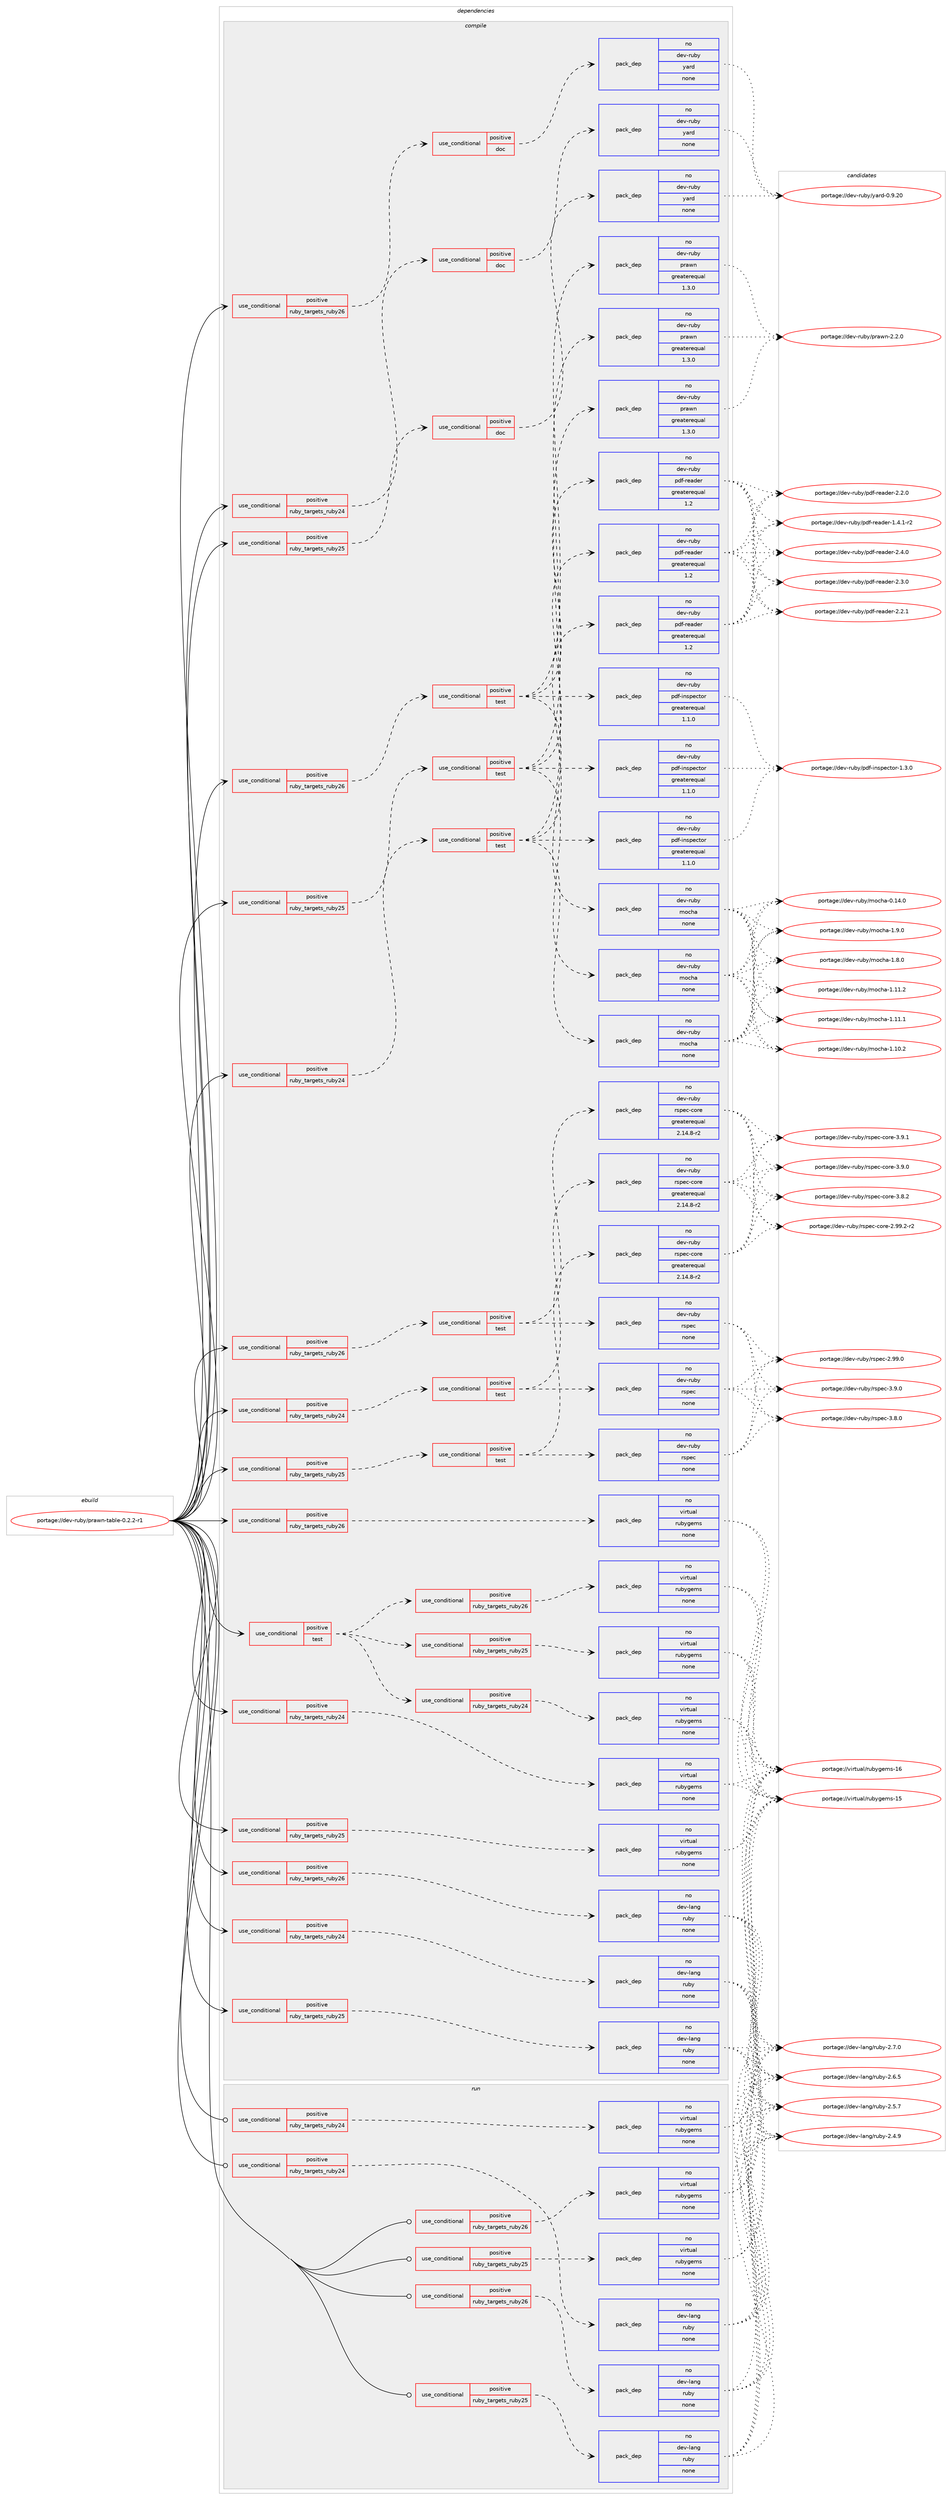 digraph prolog {

# *************
# Graph options
# *************

newrank=true;
concentrate=true;
compound=true;
graph [rankdir=LR,fontname=Helvetica,fontsize=10,ranksep=1.5];#, ranksep=2.5, nodesep=0.2];
edge  [arrowhead=vee];
node  [fontname=Helvetica,fontsize=10];

# **********
# The ebuild
# **********

subgraph cluster_leftcol {
color=gray;
label=<<i>ebuild</i>>;
id [label="portage://dev-ruby/prawn-table-0.2.2-r1", color=red, width=4, href="../dev-ruby/prawn-table-0.2.2-r1.svg"];
}

# ****************
# The dependencies
# ****************

subgraph cluster_midcol {
color=gray;
label=<<i>dependencies</i>>;
subgraph cluster_compile {
fillcolor="#eeeeee";
style=filled;
label=<<i>compile</i>>;
subgraph cond78178 {
dependency338361 [label=<<TABLE BORDER="0" CELLBORDER="1" CELLSPACING="0" CELLPADDING="4"><TR><TD ROWSPAN="3" CELLPADDING="10">use_conditional</TD></TR><TR><TD>positive</TD></TR><TR><TD>ruby_targets_ruby24</TD></TR></TABLE>>, shape=none, color=red];
subgraph cond78179 {
dependency338362 [label=<<TABLE BORDER="0" CELLBORDER="1" CELLSPACING="0" CELLPADDING="4"><TR><TD ROWSPAN="3" CELLPADDING="10">use_conditional</TD></TR><TR><TD>positive</TD></TR><TR><TD>doc</TD></TR></TABLE>>, shape=none, color=red];
subgraph pack255436 {
dependency338363 [label=<<TABLE BORDER="0" CELLBORDER="1" CELLSPACING="0" CELLPADDING="4" WIDTH="220"><TR><TD ROWSPAN="6" CELLPADDING="30">pack_dep</TD></TR><TR><TD WIDTH="110">no</TD></TR><TR><TD>dev-ruby</TD></TR><TR><TD>yard</TD></TR><TR><TD>none</TD></TR><TR><TD></TD></TR></TABLE>>, shape=none, color=blue];
}
dependency338362:e -> dependency338363:w [weight=20,style="dashed",arrowhead="vee"];
}
dependency338361:e -> dependency338362:w [weight=20,style="dashed",arrowhead="vee"];
}
id:e -> dependency338361:w [weight=20,style="solid",arrowhead="vee"];
subgraph cond78180 {
dependency338364 [label=<<TABLE BORDER="0" CELLBORDER="1" CELLSPACING="0" CELLPADDING="4"><TR><TD ROWSPAN="3" CELLPADDING="10">use_conditional</TD></TR><TR><TD>positive</TD></TR><TR><TD>ruby_targets_ruby24</TD></TR></TABLE>>, shape=none, color=red];
subgraph cond78181 {
dependency338365 [label=<<TABLE BORDER="0" CELLBORDER="1" CELLSPACING="0" CELLPADDING="4"><TR><TD ROWSPAN="3" CELLPADDING="10">use_conditional</TD></TR><TR><TD>positive</TD></TR><TR><TD>test</TD></TR></TABLE>>, shape=none, color=red];
subgraph pack255437 {
dependency338366 [label=<<TABLE BORDER="0" CELLBORDER="1" CELLSPACING="0" CELLPADDING="4" WIDTH="220"><TR><TD ROWSPAN="6" CELLPADDING="30">pack_dep</TD></TR><TR><TD WIDTH="110">no</TD></TR><TR><TD>dev-ruby</TD></TR><TR><TD>mocha</TD></TR><TR><TD>none</TD></TR><TR><TD></TD></TR></TABLE>>, shape=none, color=blue];
}
dependency338365:e -> dependency338366:w [weight=20,style="dashed",arrowhead="vee"];
subgraph pack255438 {
dependency338367 [label=<<TABLE BORDER="0" CELLBORDER="1" CELLSPACING="0" CELLPADDING="4" WIDTH="220"><TR><TD ROWSPAN="6" CELLPADDING="30">pack_dep</TD></TR><TR><TD WIDTH="110">no</TD></TR><TR><TD>dev-ruby</TD></TR><TR><TD>pdf-inspector</TD></TR><TR><TD>greaterequal</TD></TR><TR><TD>1.1.0</TD></TR></TABLE>>, shape=none, color=blue];
}
dependency338365:e -> dependency338367:w [weight=20,style="dashed",arrowhead="vee"];
subgraph pack255439 {
dependency338368 [label=<<TABLE BORDER="0" CELLBORDER="1" CELLSPACING="0" CELLPADDING="4" WIDTH="220"><TR><TD ROWSPAN="6" CELLPADDING="30">pack_dep</TD></TR><TR><TD WIDTH="110">no</TD></TR><TR><TD>dev-ruby</TD></TR><TR><TD>pdf-reader</TD></TR><TR><TD>greaterequal</TD></TR><TR><TD>1.2</TD></TR></TABLE>>, shape=none, color=blue];
}
dependency338365:e -> dependency338368:w [weight=20,style="dashed",arrowhead="vee"];
subgraph pack255440 {
dependency338369 [label=<<TABLE BORDER="0" CELLBORDER="1" CELLSPACING="0" CELLPADDING="4" WIDTH="220"><TR><TD ROWSPAN="6" CELLPADDING="30">pack_dep</TD></TR><TR><TD WIDTH="110">no</TD></TR><TR><TD>dev-ruby</TD></TR><TR><TD>prawn</TD></TR><TR><TD>greaterequal</TD></TR><TR><TD>1.3.0</TD></TR></TABLE>>, shape=none, color=blue];
}
dependency338365:e -> dependency338369:w [weight=20,style="dashed",arrowhead="vee"];
}
dependency338364:e -> dependency338365:w [weight=20,style="dashed",arrowhead="vee"];
}
id:e -> dependency338364:w [weight=20,style="solid",arrowhead="vee"];
subgraph cond78182 {
dependency338370 [label=<<TABLE BORDER="0" CELLBORDER="1" CELLSPACING="0" CELLPADDING="4"><TR><TD ROWSPAN="3" CELLPADDING="10">use_conditional</TD></TR><TR><TD>positive</TD></TR><TR><TD>ruby_targets_ruby24</TD></TR></TABLE>>, shape=none, color=red];
subgraph cond78183 {
dependency338371 [label=<<TABLE BORDER="0" CELLBORDER="1" CELLSPACING="0" CELLPADDING="4"><TR><TD ROWSPAN="3" CELLPADDING="10">use_conditional</TD></TR><TR><TD>positive</TD></TR><TR><TD>test</TD></TR></TABLE>>, shape=none, color=red];
subgraph pack255441 {
dependency338372 [label=<<TABLE BORDER="0" CELLBORDER="1" CELLSPACING="0" CELLPADDING="4" WIDTH="220"><TR><TD ROWSPAN="6" CELLPADDING="30">pack_dep</TD></TR><TR><TD WIDTH="110">no</TD></TR><TR><TD>dev-ruby</TD></TR><TR><TD>rspec</TD></TR><TR><TD>none</TD></TR><TR><TD></TD></TR></TABLE>>, shape=none, color=blue];
}
dependency338371:e -> dependency338372:w [weight=20,style="dashed",arrowhead="vee"];
subgraph pack255442 {
dependency338373 [label=<<TABLE BORDER="0" CELLBORDER="1" CELLSPACING="0" CELLPADDING="4" WIDTH="220"><TR><TD ROWSPAN="6" CELLPADDING="30">pack_dep</TD></TR><TR><TD WIDTH="110">no</TD></TR><TR><TD>dev-ruby</TD></TR><TR><TD>rspec-core</TD></TR><TR><TD>greaterequal</TD></TR><TR><TD>2.14.8-r2</TD></TR></TABLE>>, shape=none, color=blue];
}
dependency338371:e -> dependency338373:w [weight=20,style="dashed",arrowhead="vee"];
}
dependency338370:e -> dependency338371:w [weight=20,style="dashed",arrowhead="vee"];
}
id:e -> dependency338370:w [weight=20,style="solid",arrowhead="vee"];
subgraph cond78184 {
dependency338374 [label=<<TABLE BORDER="0" CELLBORDER="1" CELLSPACING="0" CELLPADDING="4"><TR><TD ROWSPAN="3" CELLPADDING="10">use_conditional</TD></TR><TR><TD>positive</TD></TR><TR><TD>ruby_targets_ruby24</TD></TR></TABLE>>, shape=none, color=red];
subgraph pack255443 {
dependency338375 [label=<<TABLE BORDER="0" CELLBORDER="1" CELLSPACING="0" CELLPADDING="4" WIDTH="220"><TR><TD ROWSPAN="6" CELLPADDING="30">pack_dep</TD></TR><TR><TD WIDTH="110">no</TD></TR><TR><TD>dev-lang</TD></TR><TR><TD>ruby</TD></TR><TR><TD>none</TD></TR><TR><TD></TD></TR></TABLE>>, shape=none, color=blue];
}
dependency338374:e -> dependency338375:w [weight=20,style="dashed",arrowhead="vee"];
}
id:e -> dependency338374:w [weight=20,style="solid",arrowhead="vee"];
subgraph cond78185 {
dependency338376 [label=<<TABLE BORDER="0" CELLBORDER="1" CELLSPACING="0" CELLPADDING="4"><TR><TD ROWSPAN="3" CELLPADDING="10">use_conditional</TD></TR><TR><TD>positive</TD></TR><TR><TD>ruby_targets_ruby24</TD></TR></TABLE>>, shape=none, color=red];
subgraph pack255444 {
dependency338377 [label=<<TABLE BORDER="0" CELLBORDER="1" CELLSPACING="0" CELLPADDING="4" WIDTH="220"><TR><TD ROWSPAN="6" CELLPADDING="30">pack_dep</TD></TR><TR><TD WIDTH="110">no</TD></TR><TR><TD>virtual</TD></TR><TR><TD>rubygems</TD></TR><TR><TD>none</TD></TR><TR><TD></TD></TR></TABLE>>, shape=none, color=blue];
}
dependency338376:e -> dependency338377:w [weight=20,style="dashed",arrowhead="vee"];
}
id:e -> dependency338376:w [weight=20,style="solid",arrowhead="vee"];
subgraph cond78186 {
dependency338378 [label=<<TABLE BORDER="0" CELLBORDER="1" CELLSPACING="0" CELLPADDING="4"><TR><TD ROWSPAN="3" CELLPADDING="10">use_conditional</TD></TR><TR><TD>positive</TD></TR><TR><TD>ruby_targets_ruby25</TD></TR></TABLE>>, shape=none, color=red];
subgraph cond78187 {
dependency338379 [label=<<TABLE BORDER="0" CELLBORDER="1" CELLSPACING="0" CELLPADDING="4"><TR><TD ROWSPAN="3" CELLPADDING="10">use_conditional</TD></TR><TR><TD>positive</TD></TR><TR><TD>doc</TD></TR></TABLE>>, shape=none, color=red];
subgraph pack255445 {
dependency338380 [label=<<TABLE BORDER="0" CELLBORDER="1" CELLSPACING="0" CELLPADDING="4" WIDTH="220"><TR><TD ROWSPAN="6" CELLPADDING="30">pack_dep</TD></TR><TR><TD WIDTH="110">no</TD></TR><TR><TD>dev-ruby</TD></TR><TR><TD>yard</TD></TR><TR><TD>none</TD></TR><TR><TD></TD></TR></TABLE>>, shape=none, color=blue];
}
dependency338379:e -> dependency338380:w [weight=20,style="dashed",arrowhead="vee"];
}
dependency338378:e -> dependency338379:w [weight=20,style="dashed",arrowhead="vee"];
}
id:e -> dependency338378:w [weight=20,style="solid",arrowhead="vee"];
subgraph cond78188 {
dependency338381 [label=<<TABLE BORDER="0" CELLBORDER="1" CELLSPACING="0" CELLPADDING="4"><TR><TD ROWSPAN="3" CELLPADDING="10">use_conditional</TD></TR><TR><TD>positive</TD></TR><TR><TD>ruby_targets_ruby25</TD></TR></TABLE>>, shape=none, color=red];
subgraph cond78189 {
dependency338382 [label=<<TABLE BORDER="0" CELLBORDER="1" CELLSPACING="0" CELLPADDING="4"><TR><TD ROWSPAN="3" CELLPADDING="10">use_conditional</TD></TR><TR><TD>positive</TD></TR><TR><TD>test</TD></TR></TABLE>>, shape=none, color=red];
subgraph pack255446 {
dependency338383 [label=<<TABLE BORDER="0" CELLBORDER="1" CELLSPACING="0" CELLPADDING="4" WIDTH="220"><TR><TD ROWSPAN="6" CELLPADDING="30">pack_dep</TD></TR><TR><TD WIDTH="110">no</TD></TR><TR><TD>dev-ruby</TD></TR><TR><TD>mocha</TD></TR><TR><TD>none</TD></TR><TR><TD></TD></TR></TABLE>>, shape=none, color=blue];
}
dependency338382:e -> dependency338383:w [weight=20,style="dashed",arrowhead="vee"];
subgraph pack255447 {
dependency338384 [label=<<TABLE BORDER="0" CELLBORDER="1" CELLSPACING="0" CELLPADDING="4" WIDTH="220"><TR><TD ROWSPAN="6" CELLPADDING="30">pack_dep</TD></TR><TR><TD WIDTH="110">no</TD></TR><TR><TD>dev-ruby</TD></TR><TR><TD>pdf-inspector</TD></TR><TR><TD>greaterequal</TD></TR><TR><TD>1.1.0</TD></TR></TABLE>>, shape=none, color=blue];
}
dependency338382:e -> dependency338384:w [weight=20,style="dashed",arrowhead="vee"];
subgraph pack255448 {
dependency338385 [label=<<TABLE BORDER="0" CELLBORDER="1" CELLSPACING="0" CELLPADDING="4" WIDTH="220"><TR><TD ROWSPAN="6" CELLPADDING="30">pack_dep</TD></TR><TR><TD WIDTH="110">no</TD></TR><TR><TD>dev-ruby</TD></TR><TR><TD>pdf-reader</TD></TR><TR><TD>greaterequal</TD></TR><TR><TD>1.2</TD></TR></TABLE>>, shape=none, color=blue];
}
dependency338382:e -> dependency338385:w [weight=20,style="dashed",arrowhead="vee"];
subgraph pack255449 {
dependency338386 [label=<<TABLE BORDER="0" CELLBORDER="1" CELLSPACING="0" CELLPADDING="4" WIDTH="220"><TR><TD ROWSPAN="6" CELLPADDING="30">pack_dep</TD></TR><TR><TD WIDTH="110">no</TD></TR><TR><TD>dev-ruby</TD></TR><TR><TD>prawn</TD></TR><TR><TD>greaterequal</TD></TR><TR><TD>1.3.0</TD></TR></TABLE>>, shape=none, color=blue];
}
dependency338382:e -> dependency338386:w [weight=20,style="dashed",arrowhead="vee"];
}
dependency338381:e -> dependency338382:w [weight=20,style="dashed",arrowhead="vee"];
}
id:e -> dependency338381:w [weight=20,style="solid",arrowhead="vee"];
subgraph cond78190 {
dependency338387 [label=<<TABLE BORDER="0" CELLBORDER="1" CELLSPACING="0" CELLPADDING="4"><TR><TD ROWSPAN="3" CELLPADDING="10">use_conditional</TD></TR><TR><TD>positive</TD></TR><TR><TD>ruby_targets_ruby25</TD></TR></TABLE>>, shape=none, color=red];
subgraph cond78191 {
dependency338388 [label=<<TABLE BORDER="0" CELLBORDER="1" CELLSPACING="0" CELLPADDING="4"><TR><TD ROWSPAN="3" CELLPADDING="10">use_conditional</TD></TR><TR><TD>positive</TD></TR><TR><TD>test</TD></TR></TABLE>>, shape=none, color=red];
subgraph pack255450 {
dependency338389 [label=<<TABLE BORDER="0" CELLBORDER="1" CELLSPACING="0" CELLPADDING="4" WIDTH="220"><TR><TD ROWSPAN="6" CELLPADDING="30">pack_dep</TD></TR><TR><TD WIDTH="110">no</TD></TR><TR><TD>dev-ruby</TD></TR><TR><TD>rspec</TD></TR><TR><TD>none</TD></TR><TR><TD></TD></TR></TABLE>>, shape=none, color=blue];
}
dependency338388:e -> dependency338389:w [weight=20,style="dashed",arrowhead="vee"];
subgraph pack255451 {
dependency338390 [label=<<TABLE BORDER="0" CELLBORDER="1" CELLSPACING="0" CELLPADDING="4" WIDTH="220"><TR><TD ROWSPAN="6" CELLPADDING="30">pack_dep</TD></TR><TR><TD WIDTH="110">no</TD></TR><TR><TD>dev-ruby</TD></TR><TR><TD>rspec-core</TD></TR><TR><TD>greaterequal</TD></TR><TR><TD>2.14.8-r2</TD></TR></TABLE>>, shape=none, color=blue];
}
dependency338388:e -> dependency338390:w [weight=20,style="dashed",arrowhead="vee"];
}
dependency338387:e -> dependency338388:w [weight=20,style="dashed",arrowhead="vee"];
}
id:e -> dependency338387:w [weight=20,style="solid",arrowhead="vee"];
subgraph cond78192 {
dependency338391 [label=<<TABLE BORDER="0" CELLBORDER="1" CELLSPACING="0" CELLPADDING="4"><TR><TD ROWSPAN="3" CELLPADDING="10">use_conditional</TD></TR><TR><TD>positive</TD></TR><TR><TD>ruby_targets_ruby25</TD></TR></TABLE>>, shape=none, color=red];
subgraph pack255452 {
dependency338392 [label=<<TABLE BORDER="0" CELLBORDER="1" CELLSPACING="0" CELLPADDING="4" WIDTH="220"><TR><TD ROWSPAN="6" CELLPADDING="30">pack_dep</TD></TR><TR><TD WIDTH="110">no</TD></TR><TR><TD>dev-lang</TD></TR><TR><TD>ruby</TD></TR><TR><TD>none</TD></TR><TR><TD></TD></TR></TABLE>>, shape=none, color=blue];
}
dependency338391:e -> dependency338392:w [weight=20,style="dashed",arrowhead="vee"];
}
id:e -> dependency338391:w [weight=20,style="solid",arrowhead="vee"];
subgraph cond78193 {
dependency338393 [label=<<TABLE BORDER="0" CELLBORDER="1" CELLSPACING="0" CELLPADDING="4"><TR><TD ROWSPAN="3" CELLPADDING="10">use_conditional</TD></TR><TR><TD>positive</TD></TR><TR><TD>ruby_targets_ruby25</TD></TR></TABLE>>, shape=none, color=red];
subgraph pack255453 {
dependency338394 [label=<<TABLE BORDER="0" CELLBORDER="1" CELLSPACING="0" CELLPADDING="4" WIDTH="220"><TR><TD ROWSPAN="6" CELLPADDING="30">pack_dep</TD></TR><TR><TD WIDTH="110">no</TD></TR><TR><TD>virtual</TD></TR><TR><TD>rubygems</TD></TR><TR><TD>none</TD></TR><TR><TD></TD></TR></TABLE>>, shape=none, color=blue];
}
dependency338393:e -> dependency338394:w [weight=20,style="dashed",arrowhead="vee"];
}
id:e -> dependency338393:w [weight=20,style="solid",arrowhead="vee"];
subgraph cond78194 {
dependency338395 [label=<<TABLE BORDER="0" CELLBORDER="1" CELLSPACING="0" CELLPADDING="4"><TR><TD ROWSPAN="3" CELLPADDING="10">use_conditional</TD></TR><TR><TD>positive</TD></TR><TR><TD>ruby_targets_ruby26</TD></TR></TABLE>>, shape=none, color=red];
subgraph cond78195 {
dependency338396 [label=<<TABLE BORDER="0" CELLBORDER="1" CELLSPACING="0" CELLPADDING="4"><TR><TD ROWSPAN="3" CELLPADDING="10">use_conditional</TD></TR><TR><TD>positive</TD></TR><TR><TD>doc</TD></TR></TABLE>>, shape=none, color=red];
subgraph pack255454 {
dependency338397 [label=<<TABLE BORDER="0" CELLBORDER="1" CELLSPACING="0" CELLPADDING="4" WIDTH="220"><TR><TD ROWSPAN="6" CELLPADDING="30">pack_dep</TD></TR><TR><TD WIDTH="110">no</TD></TR><TR><TD>dev-ruby</TD></TR><TR><TD>yard</TD></TR><TR><TD>none</TD></TR><TR><TD></TD></TR></TABLE>>, shape=none, color=blue];
}
dependency338396:e -> dependency338397:w [weight=20,style="dashed",arrowhead="vee"];
}
dependency338395:e -> dependency338396:w [weight=20,style="dashed",arrowhead="vee"];
}
id:e -> dependency338395:w [weight=20,style="solid",arrowhead="vee"];
subgraph cond78196 {
dependency338398 [label=<<TABLE BORDER="0" CELLBORDER="1" CELLSPACING="0" CELLPADDING="4"><TR><TD ROWSPAN="3" CELLPADDING="10">use_conditional</TD></TR><TR><TD>positive</TD></TR><TR><TD>ruby_targets_ruby26</TD></TR></TABLE>>, shape=none, color=red];
subgraph cond78197 {
dependency338399 [label=<<TABLE BORDER="0" CELLBORDER="1" CELLSPACING="0" CELLPADDING="4"><TR><TD ROWSPAN="3" CELLPADDING="10">use_conditional</TD></TR><TR><TD>positive</TD></TR><TR><TD>test</TD></TR></TABLE>>, shape=none, color=red];
subgraph pack255455 {
dependency338400 [label=<<TABLE BORDER="0" CELLBORDER="1" CELLSPACING="0" CELLPADDING="4" WIDTH="220"><TR><TD ROWSPAN="6" CELLPADDING="30">pack_dep</TD></TR><TR><TD WIDTH="110">no</TD></TR><TR><TD>dev-ruby</TD></TR><TR><TD>mocha</TD></TR><TR><TD>none</TD></TR><TR><TD></TD></TR></TABLE>>, shape=none, color=blue];
}
dependency338399:e -> dependency338400:w [weight=20,style="dashed",arrowhead="vee"];
subgraph pack255456 {
dependency338401 [label=<<TABLE BORDER="0" CELLBORDER="1" CELLSPACING="0" CELLPADDING="4" WIDTH="220"><TR><TD ROWSPAN="6" CELLPADDING="30">pack_dep</TD></TR><TR><TD WIDTH="110">no</TD></TR><TR><TD>dev-ruby</TD></TR><TR><TD>pdf-inspector</TD></TR><TR><TD>greaterequal</TD></TR><TR><TD>1.1.0</TD></TR></TABLE>>, shape=none, color=blue];
}
dependency338399:e -> dependency338401:w [weight=20,style="dashed",arrowhead="vee"];
subgraph pack255457 {
dependency338402 [label=<<TABLE BORDER="0" CELLBORDER="1" CELLSPACING="0" CELLPADDING="4" WIDTH="220"><TR><TD ROWSPAN="6" CELLPADDING="30">pack_dep</TD></TR><TR><TD WIDTH="110">no</TD></TR><TR><TD>dev-ruby</TD></TR><TR><TD>pdf-reader</TD></TR><TR><TD>greaterequal</TD></TR><TR><TD>1.2</TD></TR></TABLE>>, shape=none, color=blue];
}
dependency338399:e -> dependency338402:w [weight=20,style="dashed",arrowhead="vee"];
subgraph pack255458 {
dependency338403 [label=<<TABLE BORDER="0" CELLBORDER="1" CELLSPACING="0" CELLPADDING="4" WIDTH="220"><TR><TD ROWSPAN="6" CELLPADDING="30">pack_dep</TD></TR><TR><TD WIDTH="110">no</TD></TR><TR><TD>dev-ruby</TD></TR><TR><TD>prawn</TD></TR><TR><TD>greaterequal</TD></TR><TR><TD>1.3.0</TD></TR></TABLE>>, shape=none, color=blue];
}
dependency338399:e -> dependency338403:w [weight=20,style="dashed",arrowhead="vee"];
}
dependency338398:e -> dependency338399:w [weight=20,style="dashed",arrowhead="vee"];
}
id:e -> dependency338398:w [weight=20,style="solid",arrowhead="vee"];
subgraph cond78198 {
dependency338404 [label=<<TABLE BORDER="0" CELLBORDER="1" CELLSPACING="0" CELLPADDING="4"><TR><TD ROWSPAN="3" CELLPADDING="10">use_conditional</TD></TR><TR><TD>positive</TD></TR><TR><TD>ruby_targets_ruby26</TD></TR></TABLE>>, shape=none, color=red];
subgraph cond78199 {
dependency338405 [label=<<TABLE BORDER="0" CELLBORDER="1" CELLSPACING="0" CELLPADDING="4"><TR><TD ROWSPAN="3" CELLPADDING="10">use_conditional</TD></TR><TR><TD>positive</TD></TR><TR><TD>test</TD></TR></TABLE>>, shape=none, color=red];
subgraph pack255459 {
dependency338406 [label=<<TABLE BORDER="0" CELLBORDER="1" CELLSPACING="0" CELLPADDING="4" WIDTH="220"><TR><TD ROWSPAN="6" CELLPADDING="30">pack_dep</TD></TR><TR><TD WIDTH="110">no</TD></TR><TR><TD>dev-ruby</TD></TR><TR><TD>rspec</TD></TR><TR><TD>none</TD></TR><TR><TD></TD></TR></TABLE>>, shape=none, color=blue];
}
dependency338405:e -> dependency338406:w [weight=20,style="dashed",arrowhead="vee"];
subgraph pack255460 {
dependency338407 [label=<<TABLE BORDER="0" CELLBORDER="1" CELLSPACING="0" CELLPADDING="4" WIDTH="220"><TR><TD ROWSPAN="6" CELLPADDING="30">pack_dep</TD></TR><TR><TD WIDTH="110">no</TD></TR><TR><TD>dev-ruby</TD></TR><TR><TD>rspec-core</TD></TR><TR><TD>greaterequal</TD></TR><TR><TD>2.14.8-r2</TD></TR></TABLE>>, shape=none, color=blue];
}
dependency338405:e -> dependency338407:w [weight=20,style="dashed",arrowhead="vee"];
}
dependency338404:e -> dependency338405:w [weight=20,style="dashed",arrowhead="vee"];
}
id:e -> dependency338404:w [weight=20,style="solid",arrowhead="vee"];
subgraph cond78200 {
dependency338408 [label=<<TABLE BORDER="0" CELLBORDER="1" CELLSPACING="0" CELLPADDING="4"><TR><TD ROWSPAN="3" CELLPADDING="10">use_conditional</TD></TR><TR><TD>positive</TD></TR><TR><TD>ruby_targets_ruby26</TD></TR></TABLE>>, shape=none, color=red];
subgraph pack255461 {
dependency338409 [label=<<TABLE BORDER="0" CELLBORDER="1" CELLSPACING="0" CELLPADDING="4" WIDTH="220"><TR><TD ROWSPAN="6" CELLPADDING="30">pack_dep</TD></TR><TR><TD WIDTH="110">no</TD></TR><TR><TD>dev-lang</TD></TR><TR><TD>ruby</TD></TR><TR><TD>none</TD></TR><TR><TD></TD></TR></TABLE>>, shape=none, color=blue];
}
dependency338408:e -> dependency338409:w [weight=20,style="dashed",arrowhead="vee"];
}
id:e -> dependency338408:w [weight=20,style="solid",arrowhead="vee"];
subgraph cond78201 {
dependency338410 [label=<<TABLE BORDER="0" CELLBORDER="1" CELLSPACING="0" CELLPADDING="4"><TR><TD ROWSPAN="3" CELLPADDING="10">use_conditional</TD></TR><TR><TD>positive</TD></TR><TR><TD>ruby_targets_ruby26</TD></TR></TABLE>>, shape=none, color=red];
subgraph pack255462 {
dependency338411 [label=<<TABLE BORDER="0" CELLBORDER="1" CELLSPACING="0" CELLPADDING="4" WIDTH="220"><TR><TD ROWSPAN="6" CELLPADDING="30">pack_dep</TD></TR><TR><TD WIDTH="110">no</TD></TR><TR><TD>virtual</TD></TR><TR><TD>rubygems</TD></TR><TR><TD>none</TD></TR><TR><TD></TD></TR></TABLE>>, shape=none, color=blue];
}
dependency338410:e -> dependency338411:w [weight=20,style="dashed",arrowhead="vee"];
}
id:e -> dependency338410:w [weight=20,style="solid",arrowhead="vee"];
subgraph cond78202 {
dependency338412 [label=<<TABLE BORDER="0" CELLBORDER="1" CELLSPACING="0" CELLPADDING="4"><TR><TD ROWSPAN="3" CELLPADDING="10">use_conditional</TD></TR><TR><TD>positive</TD></TR><TR><TD>test</TD></TR></TABLE>>, shape=none, color=red];
subgraph cond78203 {
dependency338413 [label=<<TABLE BORDER="0" CELLBORDER="1" CELLSPACING="0" CELLPADDING="4"><TR><TD ROWSPAN="3" CELLPADDING="10">use_conditional</TD></TR><TR><TD>positive</TD></TR><TR><TD>ruby_targets_ruby24</TD></TR></TABLE>>, shape=none, color=red];
subgraph pack255463 {
dependency338414 [label=<<TABLE BORDER="0" CELLBORDER="1" CELLSPACING="0" CELLPADDING="4" WIDTH="220"><TR><TD ROWSPAN="6" CELLPADDING="30">pack_dep</TD></TR><TR><TD WIDTH="110">no</TD></TR><TR><TD>virtual</TD></TR><TR><TD>rubygems</TD></TR><TR><TD>none</TD></TR><TR><TD></TD></TR></TABLE>>, shape=none, color=blue];
}
dependency338413:e -> dependency338414:w [weight=20,style="dashed",arrowhead="vee"];
}
dependency338412:e -> dependency338413:w [weight=20,style="dashed",arrowhead="vee"];
subgraph cond78204 {
dependency338415 [label=<<TABLE BORDER="0" CELLBORDER="1" CELLSPACING="0" CELLPADDING="4"><TR><TD ROWSPAN="3" CELLPADDING="10">use_conditional</TD></TR><TR><TD>positive</TD></TR><TR><TD>ruby_targets_ruby25</TD></TR></TABLE>>, shape=none, color=red];
subgraph pack255464 {
dependency338416 [label=<<TABLE BORDER="0" CELLBORDER="1" CELLSPACING="0" CELLPADDING="4" WIDTH="220"><TR><TD ROWSPAN="6" CELLPADDING="30">pack_dep</TD></TR><TR><TD WIDTH="110">no</TD></TR><TR><TD>virtual</TD></TR><TR><TD>rubygems</TD></TR><TR><TD>none</TD></TR><TR><TD></TD></TR></TABLE>>, shape=none, color=blue];
}
dependency338415:e -> dependency338416:w [weight=20,style="dashed",arrowhead="vee"];
}
dependency338412:e -> dependency338415:w [weight=20,style="dashed",arrowhead="vee"];
subgraph cond78205 {
dependency338417 [label=<<TABLE BORDER="0" CELLBORDER="1" CELLSPACING="0" CELLPADDING="4"><TR><TD ROWSPAN="3" CELLPADDING="10">use_conditional</TD></TR><TR><TD>positive</TD></TR><TR><TD>ruby_targets_ruby26</TD></TR></TABLE>>, shape=none, color=red];
subgraph pack255465 {
dependency338418 [label=<<TABLE BORDER="0" CELLBORDER="1" CELLSPACING="0" CELLPADDING="4" WIDTH="220"><TR><TD ROWSPAN="6" CELLPADDING="30">pack_dep</TD></TR><TR><TD WIDTH="110">no</TD></TR><TR><TD>virtual</TD></TR><TR><TD>rubygems</TD></TR><TR><TD>none</TD></TR><TR><TD></TD></TR></TABLE>>, shape=none, color=blue];
}
dependency338417:e -> dependency338418:w [weight=20,style="dashed",arrowhead="vee"];
}
dependency338412:e -> dependency338417:w [weight=20,style="dashed",arrowhead="vee"];
}
id:e -> dependency338412:w [weight=20,style="solid",arrowhead="vee"];
}
subgraph cluster_compileandrun {
fillcolor="#eeeeee";
style=filled;
label=<<i>compile and run</i>>;
}
subgraph cluster_run {
fillcolor="#eeeeee";
style=filled;
label=<<i>run</i>>;
subgraph cond78206 {
dependency338419 [label=<<TABLE BORDER="0" CELLBORDER="1" CELLSPACING="0" CELLPADDING="4"><TR><TD ROWSPAN="3" CELLPADDING="10">use_conditional</TD></TR><TR><TD>positive</TD></TR><TR><TD>ruby_targets_ruby24</TD></TR></TABLE>>, shape=none, color=red];
subgraph pack255466 {
dependency338420 [label=<<TABLE BORDER="0" CELLBORDER="1" CELLSPACING="0" CELLPADDING="4" WIDTH="220"><TR><TD ROWSPAN="6" CELLPADDING="30">pack_dep</TD></TR><TR><TD WIDTH="110">no</TD></TR><TR><TD>dev-lang</TD></TR><TR><TD>ruby</TD></TR><TR><TD>none</TD></TR><TR><TD></TD></TR></TABLE>>, shape=none, color=blue];
}
dependency338419:e -> dependency338420:w [weight=20,style="dashed",arrowhead="vee"];
}
id:e -> dependency338419:w [weight=20,style="solid",arrowhead="odot"];
subgraph cond78207 {
dependency338421 [label=<<TABLE BORDER="0" CELLBORDER="1" CELLSPACING="0" CELLPADDING="4"><TR><TD ROWSPAN="3" CELLPADDING="10">use_conditional</TD></TR><TR><TD>positive</TD></TR><TR><TD>ruby_targets_ruby24</TD></TR></TABLE>>, shape=none, color=red];
subgraph pack255467 {
dependency338422 [label=<<TABLE BORDER="0" CELLBORDER="1" CELLSPACING="0" CELLPADDING="4" WIDTH="220"><TR><TD ROWSPAN="6" CELLPADDING="30">pack_dep</TD></TR><TR><TD WIDTH="110">no</TD></TR><TR><TD>virtual</TD></TR><TR><TD>rubygems</TD></TR><TR><TD>none</TD></TR><TR><TD></TD></TR></TABLE>>, shape=none, color=blue];
}
dependency338421:e -> dependency338422:w [weight=20,style="dashed",arrowhead="vee"];
}
id:e -> dependency338421:w [weight=20,style="solid",arrowhead="odot"];
subgraph cond78208 {
dependency338423 [label=<<TABLE BORDER="0" CELLBORDER="1" CELLSPACING="0" CELLPADDING="4"><TR><TD ROWSPAN="3" CELLPADDING="10">use_conditional</TD></TR><TR><TD>positive</TD></TR><TR><TD>ruby_targets_ruby25</TD></TR></TABLE>>, shape=none, color=red];
subgraph pack255468 {
dependency338424 [label=<<TABLE BORDER="0" CELLBORDER="1" CELLSPACING="0" CELLPADDING="4" WIDTH="220"><TR><TD ROWSPAN="6" CELLPADDING="30">pack_dep</TD></TR><TR><TD WIDTH="110">no</TD></TR><TR><TD>dev-lang</TD></TR><TR><TD>ruby</TD></TR><TR><TD>none</TD></TR><TR><TD></TD></TR></TABLE>>, shape=none, color=blue];
}
dependency338423:e -> dependency338424:w [weight=20,style="dashed",arrowhead="vee"];
}
id:e -> dependency338423:w [weight=20,style="solid",arrowhead="odot"];
subgraph cond78209 {
dependency338425 [label=<<TABLE BORDER="0" CELLBORDER="1" CELLSPACING="0" CELLPADDING="4"><TR><TD ROWSPAN="3" CELLPADDING="10">use_conditional</TD></TR><TR><TD>positive</TD></TR><TR><TD>ruby_targets_ruby25</TD></TR></TABLE>>, shape=none, color=red];
subgraph pack255469 {
dependency338426 [label=<<TABLE BORDER="0" CELLBORDER="1" CELLSPACING="0" CELLPADDING="4" WIDTH="220"><TR><TD ROWSPAN="6" CELLPADDING="30">pack_dep</TD></TR><TR><TD WIDTH="110">no</TD></TR><TR><TD>virtual</TD></TR><TR><TD>rubygems</TD></TR><TR><TD>none</TD></TR><TR><TD></TD></TR></TABLE>>, shape=none, color=blue];
}
dependency338425:e -> dependency338426:w [weight=20,style="dashed",arrowhead="vee"];
}
id:e -> dependency338425:w [weight=20,style="solid",arrowhead="odot"];
subgraph cond78210 {
dependency338427 [label=<<TABLE BORDER="0" CELLBORDER="1" CELLSPACING="0" CELLPADDING="4"><TR><TD ROWSPAN="3" CELLPADDING="10">use_conditional</TD></TR><TR><TD>positive</TD></TR><TR><TD>ruby_targets_ruby26</TD></TR></TABLE>>, shape=none, color=red];
subgraph pack255470 {
dependency338428 [label=<<TABLE BORDER="0" CELLBORDER="1" CELLSPACING="0" CELLPADDING="4" WIDTH="220"><TR><TD ROWSPAN="6" CELLPADDING="30">pack_dep</TD></TR><TR><TD WIDTH="110">no</TD></TR><TR><TD>dev-lang</TD></TR><TR><TD>ruby</TD></TR><TR><TD>none</TD></TR><TR><TD></TD></TR></TABLE>>, shape=none, color=blue];
}
dependency338427:e -> dependency338428:w [weight=20,style="dashed",arrowhead="vee"];
}
id:e -> dependency338427:w [weight=20,style="solid",arrowhead="odot"];
subgraph cond78211 {
dependency338429 [label=<<TABLE BORDER="0" CELLBORDER="1" CELLSPACING="0" CELLPADDING="4"><TR><TD ROWSPAN="3" CELLPADDING="10">use_conditional</TD></TR><TR><TD>positive</TD></TR><TR><TD>ruby_targets_ruby26</TD></TR></TABLE>>, shape=none, color=red];
subgraph pack255471 {
dependency338430 [label=<<TABLE BORDER="0" CELLBORDER="1" CELLSPACING="0" CELLPADDING="4" WIDTH="220"><TR><TD ROWSPAN="6" CELLPADDING="30">pack_dep</TD></TR><TR><TD WIDTH="110">no</TD></TR><TR><TD>virtual</TD></TR><TR><TD>rubygems</TD></TR><TR><TD>none</TD></TR><TR><TD></TD></TR></TABLE>>, shape=none, color=blue];
}
dependency338429:e -> dependency338430:w [weight=20,style="dashed",arrowhead="vee"];
}
id:e -> dependency338429:w [weight=20,style="solid",arrowhead="odot"];
}
}

# **************
# The candidates
# **************

subgraph cluster_choices {
rank=same;
color=gray;
label=<<i>candidates</i>>;

subgraph choice255436 {
color=black;
nodesep=1;
choice1001011184511411798121471219711410045484657465048 [label="portage://dev-ruby/yard-0.9.20", color=red, width=4,href="../dev-ruby/yard-0.9.20.svg"];
dependency338363:e -> choice1001011184511411798121471219711410045484657465048:w [style=dotted,weight="100"];
}
subgraph choice255437 {
color=black;
nodesep=1;
choice1001011184511411798121471091119910497454946574648 [label="portage://dev-ruby/mocha-1.9.0", color=red, width=4,href="../dev-ruby/mocha-1.9.0.svg"];
choice1001011184511411798121471091119910497454946564648 [label="portage://dev-ruby/mocha-1.8.0", color=red, width=4,href="../dev-ruby/mocha-1.8.0.svg"];
choice100101118451141179812147109111991049745494649494650 [label="portage://dev-ruby/mocha-1.11.2", color=red, width=4,href="../dev-ruby/mocha-1.11.2.svg"];
choice100101118451141179812147109111991049745494649494649 [label="portage://dev-ruby/mocha-1.11.1", color=red, width=4,href="../dev-ruby/mocha-1.11.1.svg"];
choice100101118451141179812147109111991049745494649484650 [label="portage://dev-ruby/mocha-1.10.2", color=red, width=4,href="../dev-ruby/mocha-1.10.2.svg"];
choice100101118451141179812147109111991049745484649524648 [label="portage://dev-ruby/mocha-0.14.0", color=red, width=4,href="../dev-ruby/mocha-0.14.0.svg"];
dependency338366:e -> choice1001011184511411798121471091119910497454946574648:w [style=dotted,weight="100"];
dependency338366:e -> choice1001011184511411798121471091119910497454946564648:w [style=dotted,weight="100"];
dependency338366:e -> choice100101118451141179812147109111991049745494649494650:w [style=dotted,weight="100"];
dependency338366:e -> choice100101118451141179812147109111991049745494649494649:w [style=dotted,weight="100"];
dependency338366:e -> choice100101118451141179812147109111991049745494649484650:w [style=dotted,weight="100"];
dependency338366:e -> choice100101118451141179812147109111991049745484649524648:w [style=dotted,weight="100"];
}
subgraph choice255438 {
color=black;
nodesep=1;
choice1001011184511411798121471121001024510511011511210199116111114454946514648 [label="portage://dev-ruby/pdf-inspector-1.3.0", color=red, width=4,href="../dev-ruby/pdf-inspector-1.3.0.svg"];
dependency338367:e -> choice1001011184511411798121471121001024510511011511210199116111114454946514648:w [style=dotted,weight="100"];
}
subgraph choice255439 {
color=black;
nodesep=1;
choice1001011184511411798121471121001024511410197100101114455046524648 [label="portage://dev-ruby/pdf-reader-2.4.0", color=red, width=4,href="../dev-ruby/pdf-reader-2.4.0.svg"];
choice1001011184511411798121471121001024511410197100101114455046514648 [label="portage://dev-ruby/pdf-reader-2.3.0", color=red, width=4,href="../dev-ruby/pdf-reader-2.3.0.svg"];
choice1001011184511411798121471121001024511410197100101114455046504649 [label="portage://dev-ruby/pdf-reader-2.2.1", color=red, width=4,href="../dev-ruby/pdf-reader-2.2.1.svg"];
choice1001011184511411798121471121001024511410197100101114455046504648 [label="portage://dev-ruby/pdf-reader-2.2.0", color=red, width=4,href="../dev-ruby/pdf-reader-2.2.0.svg"];
choice10010111845114117981214711210010245114101971001011144549465246494511450 [label="portage://dev-ruby/pdf-reader-1.4.1-r2", color=red, width=4,href="../dev-ruby/pdf-reader-1.4.1-r2.svg"];
dependency338368:e -> choice1001011184511411798121471121001024511410197100101114455046524648:w [style=dotted,weight="100"];
dependency338368:e -> choice1001011184511411798121471121001024511410197100101114455046514648:w [style=dotted,weight="100"];
dependency338368:e -> choice1001011184511411798121471121001024511410197100101114455046504649:w [style=dotted,weight="100"];
dependency338368:e -> choice1001011184511411798121471121001024511410197100101114455046504648:w [style=dotted,weight="100"];
dependency338368:e -> choice10010111845114117981214711210010245114101971001011144549465246494511450:w [style=dotted,weight="100"];
}
subgraph choice255440 {
color=black;
nodesep=1;
choice10010111845114117981214711211497119110455046504648 [label="portage://dev-ruby/prawn-2.2.0", color=red, width=4,href="../dev-ruby/prawn-2.2.0.svg"];
dependency338369:e -> choice10010111845114117981214711211497119110455046504648:w [style=dotted,weight="100"];
}
subgraph choice255441 {
color=black;
nodesep=1;
choice10010111845114117981214711411511210199455146574648 [label="portage://dev-ruby/rspec-3.9.0", color=red, width=4,href="../dev-ruby/rspec-3.9.0.svg"];
choice10010111845114117981214711411511210199455146564648 [label="portage://dev-ruby/rspec-3.8.0", color=red, width=4,href="../dev-ruby/rspec-3.8.0.svg"];
choice1001011184511411798121471141151121019945504657574648 [label="portage://dev-ruby/rspec-2.99.0", color=red, width=4,href="../dev-ruby/rspec-2.99.0.svg"];
dependency338372:e -> choice10010111845114117981214711411511210199455146574648:w [style=dotted,weight="100"];
dependency338372:e -> choice10010111845114117981214711411511210199455146564648:w [style=dotted,weight="100"];
dependency338372:e -> choice1001011184511411798121471141151121019945504657574648:w [style=dotted,weight="100"];
}
subgraph choice255442 {
color=black;
nodesep=1;
choice100101118451141179812147114115112101994599111114101455146574649 [label="portage://dev-ruby/rspec-core-3.9.1", color=red, width=4,href="../dev-ruby/rspec-core-3.9.1.svg"];
choice100101118451141179812147114115112101994599111114101455146574648 [label="portage://dev-ruby/rspec-core-3.9.0", color=red, width=4,href="../dev-ruby/rspec-core-3.9.0.svg"];
choice100101118451141179812147114115112101994599111114101455146564650 [label="portage://dev-ruby/rspec-core-3.8.2", color=red, width=4,href="../dev-ruby/rspec-core-3.8.2.svg"];
choice100101118451141179812147114115112101994599111114101455046575746504511450 [label="portage://dev-ruby/rspec-core-2.99.2-r2", color=red, width=4,href="../dev-ruby/rspec-core-2.99.2-r2.svg"];
dependency338373:e -> choice100101118451141179812147114115112101994599111114101455146574649:w [style=dotted,weight="100"];
dependency338373:e -> choice100101118451141179812147114115112101994599111114101455146574648:w [style=dotted,weight="100"];
dependency338373:e -> choice100101118451141179812147114115112101994599111114101455146564650:w [style=dotted,weight="100"];
dependency338373:e -> choice100101118451141179812147114115112101994599111114101455046575746504511450:w [style=dotted,weight="100"];
}
subgraph choice255443 {
color=black;
nodesep=1;
choice10010111845108971101034711411798121455046554648 [label="portage://dev-lang/ruby-2.7.0", color=red, width=4,href="../dev-lang/ruby-2.7.0.svg"];
choice10010111845108971101034711411798121455046544653 [label="portage://dev-lang/ruby-2.6.5", color=red, width=4,href="../dev-lang/ruby-2.6.5.svg"];
choice10010111845108971101034711411798121455046534655 [label="portage://dev-lang/ruby-2.5.7", color=red, width=4,href="../dev-lang/ruby-2.5.7.svg"];
choice10010111845108971101034711411798121455046524657 [label="portage://dev-lang/ruby-2.4.9", color=red, width=4,href="../dev-lang/ruby-2.4.9.svg"];
dependency338375:e -> choice10010111845108971101034711411798121455046554648:w [style=dotted,weight="100"];
dependency338375:e -> choice10010111845108971101034711411798121455046544653:w [style=dotted,weight="100"];
dependency338375:e -> choice10010111845108971101034711411798121455046534655:w [style=dotted,weight="100"];
dependency338375:e -> choice10010111845108971101034711411798121455046524657:w [style=dotted,weight="100"];
}
subgraph choice255444 {
color=black;
nodesep=1;
choice118105114116117971084711411798121103101109115454954 [label="portage://virtual/rubygems-16", color=red, width=4,href="../virtual/rubygems-16.svg"];
choice118105114116117971084711411798121103101109115454953 [label="portage://virtual/rubygems-15", color=red, width=4,href="../virtual/rubygems-15.svg"];
dependency338377:e -> choice118105114116117971084711411798121103101109115454954:w [style=dotted,weight="100"];
dependency338377:e -> choice118105114116117971084711411798121103101109115454953:w [style=dotted,weight="100"];
}
subgraph choice255445 {
color=black;
nodesep=1;
choice1001011184511411798121471219711410045484657465048 [label="portage://dev-ruby/yard-0.9.20", color=red, width=4,href="../dev-ruby/yard-0.9.20.svg"];
dependency338380:e -> choice1001011184511411798121471219711410045484657465048:w [style=dotted,weight="100"];
}
subgraph choice255446 {
color=black;
nodesep=1;
choice1001011184511411798121471091119910497454946574648 [label="portage://dev-ruby/mocha-1.9.0", color=red, width=4,href="../dev-ruby/mocha-1.9.0.svg"];
choice1001011184511411798121471091119910497454946564648 [label="portage://dev-ruby/mocha-1.8.0", color=red, width=4,href="../dev-ruby/mocha-1.8.0.svg"];
choice100101118451141179812147109111991049745494649494650 [label="portage://dev-ruby/mocha-1.11.2", color=red, width=4,href="../dev-ruby/mocha-1.11.2.svg"];
choice100101118451141179812147109111991049745494649494649 [label="portage://dev-ruby/mocha-1.11.1", color=red, width=4,href="../dev-ruby/mocha-1.11.1.svg"];
choice100101118451141179812147109111991049745494649484650 [label="portage://dev-ruby/mocha-1.10.2", color=red, width=4,href="../dev-ruby/mocha-1.10.2.svg"];
choice100101118451141179812147109111991049745484649524648 [label="portage://dev-ruby/mocha-0.14.0", color=red, width=4,href="../dev-ruby/mocha-0.14.0.svg"];
dependency338383:e -> choice1001011184511411798121471091119910497454946574648:w [style=dotted,weight="100"];
dependency338383:e -> choice1001011184511411798121471091119910497454946564648:w [style=dotted,weight="100"];
dependency338383:e -> choice100101118451141179812147109111991049745494649494650:w [style=dotted,weight="100"];
dependency338383:e -> choice100101118451141179812147109111991049745494649494649:w [style=dotted,weight="100"];
dependency338383:e -> choice100101118451141179812147109111991049745494649484650:w [style=dotted,weight="100"];
dependency338383:e -> choice100101118451141179812147109111991049745484649524648:w [style=dotted,weight="100"];
}
subgraph choice255447 {
color=black;
nodesep=1;
choice1001011184511411798121471121001024510511011511210199116111114454946514648 [label="portage://dev-ruby/pdf-inspector-1.3.0", color=red, width=4,href="../dev-ruby/pdf-inspector-1.3.0.svg"];
dependency338384:e -> choice1001011184511411798121471121001024510511011511210199116111114454946514648:w [style=dotted,weight="100"];
}
subgraph choice255448 {
color=black;
nodesep=1;
choice1001011184511411798121471121001024511410197100101114455046524648 [label="portage://dev-ruby/pdf-reader-2.4.0", color=red, width=4,href="../dev-ruby/pdf-reader-2.4.0.svg"];
choice1001011184511411798121471121001024511410197100101114455046514648 [label="portage://dev-ruby/pdf-reader-2.3.0", color=red, width=4,href="../dev-ruby/pdf-reader-2.3.0.svg"];
choice1001011184511411798121471121001024511410197100101114455046504649 [label="portage://dev-ruby/pdf-reader-2.2.1", color=red, width=4,href="../dev-ruby/pdf-reader-2.2.1.svg"];
choice1001011184511411798121471121001024511410197100101114455046504648 [label="portage://dev-ruby/pdf-reader-2.2.0", color=red, width=4,href="../dev-ruby/pdf-reader-2.2.0.svg"];
choice10010111845114117981214711210010245114101971001011144549465246494511450 [label="portage://dev-ruby/pdf-reader-1.4.1-r2", color=red, width=4,href="../dev-ruby/pdf-reader-1.4.1-r2.svg"];
dependency338385:e -> choice1001011184511411798121471121001024511410197100101114455046524648:w [style=dotted,weight="100"];
dependency338385:e -> choice1001011184511411798121471121001024511410197100101114455046514648:w [style=dotted,weight="100"];
dependency338385:e -> choice1001011184511411798121471121001024511410197100101114455046504649:w [style=dotted,weight="100"];
dependency338385:e -> choice1001011184511411798121471121001024511410197100101114455046504648:w [style=dotted,weight="100"];
dependency338385:e -> choice10010111845114117981214711210010245114101971001011144549465246494511450:w [style=dotted,weight="100"];
}
subgraph choice255449 {
color=black;
nodesep=1;
choice10010111845114117981214711211497119110455046504648 [label="portage://dev-ruby/prawn-2.2.0", color=red, width=4,href="../dev-ruby/prawn-2.2.0.svg"];
dependency338386:e -> choice10010111845114117981214711211497119110455046504648:w [style=dotted,weight="100"];
}
subgraph choice255450 {
color=black;
nodesep=1;
choice10010111845114117981214711411511210199455146574648 [label="portage://dev-ruby/rspec-3.9.0", color=red, width=4,href="../dev-ruby/rspec-3.9.0.svg"];
choice10010111845114117981214711411511210199455146564648 [label="portage://dev-ruby/rspec-3.8.0", color=red, width=4,href="../dev-ruby/rspec-3.8.0.svg"];
choice1001011184511411798121471141151121019945504657574648 [label="portage://dev-ruby/rspec-2.99.0", color=red, width=4,href="../dev-ruby/rspec-2.99.0.svg"];
dependency338389:e -> choice10010111845114117981214711411511210199455146574648:w [style=dotted,weight="100"];
dependency338389:e -> choice10010111845114117981214711411511210199455146564648:w [style=dotted,weight="100"];
dependency338389:e -> choice1001011184511411798121471141151121019945504657574648:w [style=dotted,weight="100"];
}
subgraph choice255451 {
color=black;
nodesep=1;
choice100101118451141179812147114115112101994599111114101455146574649 [label="portage://dev-ruby/rspec-core-3.9.1", color=red, width=4,href="../dev-ruby/rspec-core-3.9.1.svg"];
choice100101118451141179812147114115112101994599111114101455146574648 [label="portage://dev-ruby/rspec-core-3.9.0", color=red, width=4,href="../dev-ruby/rspec-core-3.9.0.svg"];
choice100101118451141179812147114115112101994599111114101455146564650 [label="portage://dev-ruby/rspec-core-3.8.2", color=red, width=4,href="../dev-ruby/rspec-core-3.8.2.svg"];
choice100101118451141179812147114115112101994599111114101455046575746504511450 [label="portage://dev-ruby/rspec-core-2.99.2-r2", color=red, width=4,href="../dev-ruby/rspec-core-2.99.2-r2.svg"];
dependency338390:e -> choice100101118451141179812147114115112101994599111114101455146574649:w [style=dotted,weight="100"];
dependency338390:e -> choice100101118451141179812147114115112101994599111114101455146574648:w [style=dotted,weight="100"];
dependency338390:e -> choice100101118451141179812147114115112101994599111114101455146564650:w [style=dotted,weight="100"];
dependency338390:e -> choice100101118451141179812147114115112101994599111114101455046575746504511450:w [style=dotted,weight="100"];
}
subgraph choice255452 {
color=black;
nodesep=1;
choice10010111845108971101034711411798121455046554648 [label="portage://dev-lang/ruby-2.7.0", color=red, width=4,href="../dev-lang/ruby-2.7.0.svg"];
choice10010111845108971101034711411798121455046544653 [label="portage://dev-lang/ruby-2.6.5", color=red, width=4,href="../dev-lang/ruby-2.6.5.svg"];
choice10010111845108971101034711411798121455046534655 [label="portage://dev-lang/ruby-2.5.7", color=red, width=4,href="../dev-lang/ruby-2.5.7.svg"];
choice10010111845108971101034711411798121455046524657 [label="portage://dev-lang/ruby-2.4.9", color=red, width=4,href="../dev-lang/ruby-2.4.9.svg"];
dependency338392:e -> choice10010111845108971101034711411798121455046554648:w [style=dotted,weight="100"];
dependency338392:e -> choice10010111845108971101034711411798121455046544653:w [style=dotted,weight="100"];
dependency338392:e -> choice10010111845108971101034711411798121455046534655:w [style=dotted,weight="100"];
dependency338392:e -> choice10010111845108971101034711411798121455046524657:w [style=dotted,weight="100"];
}
subgraph choice255453 {
color=black;
nodesep=1;
choice118105114116117971084711411798121103101109115454954 [label="portage://virtual/rubygems-16", color=red, width=4,href="../virtual/rubygems-16.svg"];
choice118105114116117971084711411798121103101109115454953 [label="portage://virtual/rubygems-15", color=red, width=4,href="../virtual/rubygems-15.svg"];
dependency338394:e -> choice118105114116117971084711411798121103101109115454954:w [style=dotted,weight="100"];
dependency338394:e -> choice118105114116117971084711411798121103101109115454953:w [style=dotted,weight="100"];
}
subgraph choice255454 {
color=black;
nodesep=1;
choice1001011184511411798121471219711410045484657465048 [label="portage://dev-ruby/yard-0.9.20", color=red, width=4,href="../dev-ruby/yard-0.9.20.svg"];
dependency338397:e -> choice1001011184511411798121471219711410045484657465048:w [style=dotted,weight="100"];
}
subgraph choice255455 {
color=black;
nodesep=1;
choice1001011184511411798121471091119910497454946574648 [label="portage://dev-ruby/mocha-1.9.0", color=red, width=4,href="../dev-ruby/mocha-1.9.0.svg"];
choice1001011184511411798121471091119910497454946564648 [label="portage://dev-ruby/mocha-1.8.0", color=red, width=4,href="../dev-ruby/mocha-1.8.0.svg"];
choice100101118451141179812147109111991049745494649494650 [label="portage://dev-ruby/mocha-1.11.2", color=red, width=4,href="../dev-ruby/mocha-1.11.2.svg"];
choice100101118451141179812147109111991049745494649494649 [label="portage://dev-ruby/mocha-1.11.1", color=red, width=4,href="../dev-ruby/mocha-1.11.1.svg"];
choice100101118451141179812147109111991049745494649484650 [label="portage://dev-ruby/mocha-1.10.2", color=red, width=4,href="../dev-ruby/mocha-1.10.2.svg"];
choice100101118451141179812147109111991049745484649524648 [label="portage://dev-ruby/mocha-0.14.0", color=red, width=4,href="../dev-ruby/mocha-0.14.0.svg"];
dependency338400:e -> choice1001011184511411798121471091119910497454946574648:w [style=dotted,weight="100"];
dependency338400:e -> choice1001011184511411798121471091119910497454946564648:w [style=dotted,weight="100"];
dependency338400:e -> choice100101118451141179812147109111991049745494649494650:w [style=dotted,weight="100"];
dependency338400:e -> choice100101118451141179812147109111991049745494649494649:w [style=dotted,weight="100"];
dependency338400:e -> choice100101118451141179812147109111991049745494649484650:w [style=dotted,weight="100"];
dependency338400:e -> choice100101118451141179812147109111991049745484649524648:w [style=dotted,weight="100"];
}
subgraph choice255456 {
color=black;
nodesep=1;
choice1001011184511411798121471121001024510511011511210199116111114454946514648 [label="portage://dev-ruby/pdf-inspector-1.3.0", color=red, width=4,href="../dev-ruby/pdf-inspector-1.3.0.svg"];
dependency338401:e -> choice1001011184511411798121471121001024510511011511210199116111114454946514648:w [style=dotted,weight="100"];
}
subgraph choice255457 {
color=black;
nodesep=1;
choice1001011184511411798121471121001024511410197100101114455046524648 [label="portage://dev-ruby/pdf-reader-2.4.0", color=red, width=4,href="../dev-ruby/pdf-reader-2.4.0.svg"];
choice1001011184511411798121471121001024511410197100101114455046514648 [label="portage://dev-ruby/pdf-reader-2.3.0", color=red, width=4,href="../dev-ruby/pdf-reader-2.3.0.svg"];
choice1001011184511411798121471121001024511410197100101114455046504649 [label="portage://dev-ruby/pdf-reader-2.2.1", color=red, width=4,href="../dev-ruby/pdf-reader-2.2.1.svg"];
choice1001011184511411798121471121001024511410197100101114455046504648 [label="portage://dev-ruby/pdf-reader-2.2.0", color=red, width=4,href="../dev-ruby/pdf-reader-2.2.0.svg"];
choice10010111845114117981214711210010245114101971001011144549465246494511450 [label="portage://dev-ruby/pdf-reader-1.4.1-r2", color=red, width=4,href="../dev-ruby/pdf-reader-1.4.1-r2.svg"];
dependency338402:e -> choice1001011184511411798121471121001024511410197100101114455046524648:w [style=dotted,weight="100"];
dependency338402:e -> choice1001011184511411798121471121001024511410197100101114455046514648:w [style=dotted,weight="100"];
dependency338402:e -> choice1001011184511411798121471121001024511410197100101114455046504649:w [style=dotted,weight="100"];
dependency338402:e -> choice1001011184511411798121471121001024511410197100101114455046504648:w [style=dotted,weight="100"];
dependency338402:e -> choice10010111845114117981214711210010245114101971001011144549465246494511450:w [style=dotted,weight="100"];
}
subgraph choice255458 {
color=black;
nodesep=1;
choice10010111845114117981214711211497119110455046504648 [label="portage://dev-ruby/prawn-2.2.0", color=red, width=4,href="../dev-ruby/prawn-2.2.0.svg"];
dependency338403:e -> choice10010111845114117981214711211497119110455046504648:w [style=dotted,weight="100"];
}
subgraph choice255459 {
color=black;
nodesep=1;
choice10010111845114117981214711411511210199455146574648 [label="portage://dev-ruby/rspec-3.9.0", color=red, width=4,href="../dev-ruby/rspec-3.9.0.svg"];
choice10010111845114117981214711411511210199455146564648 [label="portage://dev-ruby/rspec-3.8.0", color=red, width=4,href="../dev-ruby/rspec-3.8.0.svg"];
choice1001011184511411798121471141151121019945504657574648 [label="portage://dev-ruby/rspec-2.99.0", color=red, width=4,href="../dev-ruby/rspec-2.99.0.svg"];
dependency338406:e -> choice10010111845114117981214711411511210199455146574648:w [style=dotted,weight="100"];
dependency338406:e -> choice10010111845114117981214711411511210199455146564648:w [style=dotted,weight="100"];
dependency338406:e -> choice1001011184511411798121471141151121019945504657574648:w [style=dotted,weight="100"];
}
subgraph choice255460 {
color=black;
nodesep=1;
choice100101118451141179812147114115112101994599111114101455146574649 [label="portage://dev-ruby/rspec-core-3.9.1", color=red, width=4,href="../dev-ruby/rspec-core-3.9.1.svg"];
choice100101118451141179812147114115112101994599111114101455146574648 [label="portage://dev-ruby/rspec-core-3.9.0", color=red, width=4,href="../dev-ruby/rspec-core-3.9.0.svg"];
choice100101118451141179812147114115112101994599111114101455146564650 [label="portage://dev-ruby/rspec-core-3.8.2", color=red, width=4,href="../dev-ruby/rspec-core-3.8.2.svg"];
choice100101118451141179812147114115112101994599111114101455046575746504511450 [label="portage://dev-ruby/rspec-core-2.99.2-r2", color=red, width=4,href="../dev-ruby/rspec-core-2.99.2-r2.svg"];
dependency338407:e -> choice100101118451141179812147114115112101994599111114101455146574649:w [style=dotted,weight="100"];
dependency338407:e -> choice100101118451141179812147114115112101994599111114101455146574648:w [style=dotted,weight="100"];
dependency338407:e -> choice100101118451141179812147114115112101994599111114101455146564650:w [style=dotted,weight="100"];
dependency338407:e -> choice100101118451141179812147114115112101994599111114101455046575746504511450:w [style=dotted,weight="100"];
}
subgraph choice255461 {
color=black;
nodesep=1;
choice10010111845108971101034711411798121455046554648 [label="portage://dev-lang/ruby-2.7.0", color=red, width=4,href="../dev-lang/ruby-2.7.0.svg"];
choice10010111845108971101034711411798121455046544653 [label="portage://dev-lang/ruby-2.6.5", color=red, width=4,href="../dev-lang/ruby-2.6.5.svg"];
choice10010111845108971101034711411798121455046534655 [label="portage://dev-lang/ruby-2.5.7", color=red, width=4,href="../dev-lang/ruby-2.5.7.svg"];
choice10010111845108971101034711411798121455046524657 [label="portage://dev-lang/ruby-2.4.9", color=red, width=4,href="../dev-lang/ruby-2.4.9.svg"];
dependency338409:e -> choice10010111845108971101034711411798121455046554648:w [style=dotted,weight="100"];
dependency338409:e -> choice10010111845108971101034711411798121455046544653:w [style=dotted,weight="100"];
dependency338409:e -> choice10010111845108971101034711411798121455046534655:w [style=dotted,weight="100"];
dependency338409:e -> choice10010111845108971101034711411798121455046524657:w [style=dotted,weight="100"];
}
subgraph choice255462 {
color=black;
nodesep=1;
choice118105114116117971084711411798121103101109115454954 [label="portage://virtual/rubygems-16", color=red, width=4,href="../virtual/rubygems-16.svg"];
choice118105114116117971084711411798121103101109115454953 [label="portage://virtual/rubygems-15", color=red, width=4,href="../virtual/rubygems-15.svg"];
dependency338411:e -> choice118105114116117971084711411798121103101109115454954:w [style=dotted,weight="100"];
dependency338411:e -> choice118105114116117971084711411798121103101109115454953:w [style=dotted,weight="100"];
}
subgraph choice255463 {
color=black;
nodesep=1;
choice118105114116117971084711411798121103101109115454954 [label="portage://virtual/rubygems-16", color=red, width=4,href="../virtual/rubygems-16.svg"];
choice118105114116117971084711411798121103101109115454953 [label="portage://virtual/rubygems-15", color=red, width=4,href="../virtual/rubygems-15.svg"];
dependency338414:e -> choice118105114116117971084711411798121103101109115454954:w [style=dotted,weight="100"];
dependency338414:e -> choice118105114116117971084711411798121103101109115454953:w [style=dotted,weight="100"];
}
subgraph choice255464 {
color=black;
nodesep=1;
choice118105114116117971084711411798121103101109115454954 [label="portage://virtual/rubygems-16", color=red, width=4,href="../virtual/rubygems-16.svg"];
choice118105114116117971084711411798121103101109115454953 [label="portage://virtual/rubygems-15", color=red, width=4,href="../virtual/rubygems-15.svg"];
dependency338416:e -> choice118105114116117971084711411798121103101109115454954:w [style=dotted,weight="100"];
dependency338416:e -> choice118105114116117971084711411798121103101109115454953:w [style=dotted,weight="100"];
}
subgraph choice255465 {
color=black;
nodesep=1;
choice118105114116117971084711411798121103101109115454954 [label="portage://virtual/rubygems-16", color=red, width=4,href="../virtual/rubygems-16.svg"];
choice118105114116117971084711411798121103101109115454953 [label="portage://virtual/rubygems-15", color=red, width=4,href="../virtual/rubygems-15.svg"];
dependency338418:e -> choice118105114116117971084711411798121103101109115454954:w [style=dotted,weight="100"];
dependency338418:e -> choice118105114116117971084711411798121103101109115454953:w [style=dotted,weight="100"];
}
subgraph choice255466 {
color=black;
nodesep=1;
choice10010111845108971101034711411798121455046554648 [label="portage://dev-lang/ruby-2.7.0", color=red, width=4,href="../dev-lang/ruby-2.7.0.svg"];
choice10010111845108971101034711411798121455046544653 [label="portage://dev-lang/ruby-2.6.5", color=red, width=4,href="../dev-lang/ruby-2.6.5.svg"];
choice10010111845108971101034711411798121455046534655 [label="portage://dev-lang/ruby-2.5.7", color=red, width=4,href="../dev-lang/ruby-2.5.7.svg"];
choice10010111845108971101034711411798121455046524657 [label="portage://dev-lang/ruby-2.4.9", color=red, width=4,href="../dev-lang/ruby-2.4.9.svg"];
dependency338420:e -> choice10010111845108971101034711411798121455046554648:w [style=dotted,weight="100"];
dependency338420:e -> choice10010111845108971101034711411798121455046544653:w [style=dotted,weight="100"];
dependency338420:e -> choice10010111845108971101034711411798121455046534655:w [style=dotted,weight="100"];
dependency338420:e -> choice10010111845108971101034711411798121455046524657:w [style=dotted,weight="100"];
}
subgraph choice255467 {
color=black;
nodesep=1;
choice118105114116117971084711411798121103101109115454954 [label="portage://virtual/rubygems-16", color=red, width=4,href="../virtual/rubygems-16.svg"];
choice118105114116117971084711411798121103101109115454953 [label="portage://virtual/rubygems-15", color=red, width=4,href="../virtual/rubygems-15.svg"];
dependency338422:e -> choice118105114116117971084711411798121103101109115454954:w [style=dotted,weight="100"];
dependency338422:e -> choice118105114116117971084711411798121103101109115454953:w [style=dotted,weight="100"];
}
subgraph choice255468 {
color=black;
nodesep=1;
choice10010111845108971101034711411798121455046554648 [label="portage://dev-lang/ruby-2.7.0", color=red, width=4,href="../dev-lang/ruby-2.7.0.svg"];
choice10010111845108971101034711411798121455046544653 [label="portage://dev-lang/ruby-2.6.5", color=red, width=4,href="../dev-lang/ruby-2.6.5.svg"];
choice10010111845108971101034711411798121455046534655 [label="portage://dev-lang/ruby-2.5.7", color=red, width=4,href="../dev-lang/ruby-2.5.7.svg"];
choice10010111845108971101034711411798121455046524657 [label="portage://dev-lang/ruby-2.4.9", color=red, width=4,href="../dev-lang/ruby-2.4.9.svg"];
dependency338424:e -> choice10010111845108971101034711411798121455046554648:w [style=dotted,weight="100"];
dependency338424:e -> choice10010111845108971101034711411798121455046544653:w [style=dotted,weight="100"];
dependency338424:e -> choice10010111845108971101034711411798121455046534655:w [style=dotted,weight="100"];
dependency338424:e -> choice10010111845108971101034711411798121455046524657:w [style=dotted,weight="100"];
}
subgraph choice255469 {
color=black;
nodesep=1;
choice118105114116117971084711411798121103101109115454954 [label="portage://virtual/rubygems-16", color=red, width=4,href="../virtual/rubygems-16.svg"];
choice118105114116117971084711411798121103101109115454953 [label="portage://virtual/rubygems-15", color=red, width=4,href="../virtual/rubygems-15.svg"];
dependency338426:e -> choice118105114116117971084711411798121103101109115454954:w [style=dotted,weight="100"];
dependency338426:e -> choice118105114116117971084711411798121103101109115454953:w [style=dotted,weight="100"];
}
subgraph choice255470 {
color=black;
nodesep=1;
choice10010111845108971101034711411798121455046554648 [label="portage://dev-lang/ruby-2.7.0", color=red, width=4,href="../dev-lang/ruby-2.7.0.svg"];
choice10010111845108971101034711411798121455046544653 [label="portage://dev-lang/ruby-2.6.5", color=red, width=4,href="../dev-lang/ruby-2.6.5.svg"];
choice10010111845108971101034711411798121455046534655 [label="portage://dev-lang/ruby-2.5.7", color=red, width=4,href="../dev-lang/ruby-2.5.7.svg"];
choice10010111845108971101034711411798121455046524657 [label="portage://dev-lang/ruby-2.4.9", color=red, width=4,href="../dev-lang/ruby-2.4.9.svg"];
dependency338428:e -> choice10010111845108971101034711411798121455046554648:w [style=dotted,weight="100"];
dependency338428:e -> choice10010111845108971101034711411798121455046544653:w [style=dotted,weight="100"];
dependency338428:e -> choice10010111845108971101034711411798121455046534655:w [style=dotted,weight="100"];
dependency338428:e -> choice10010111845108971101034711411798121455046524657:w [style=dotted,weight="100"];
}
subgraph choice255471 {
color=black;
nodesep=1;
choice118105114116117971084711411798121103101109115454954 [label="portage://virtual/rubygems-16", color=red, width=4,href="../virtual/rubygems-16.svg"];
choice118105114116117971084711411798121103101109115454953 [label="portage://virtual/rubygems-15", color=red, width=4,href="../virtual/rubygems-15.svg"];
dependency338430:e -> choice118105114116117971084711411798121103101109115454954:w [style=dotted,weight="100"];
dependency338430:e -> choice118105114116117971084711411798121103101109115454953:w [style=dotted,weight="100"];
}
}

}
